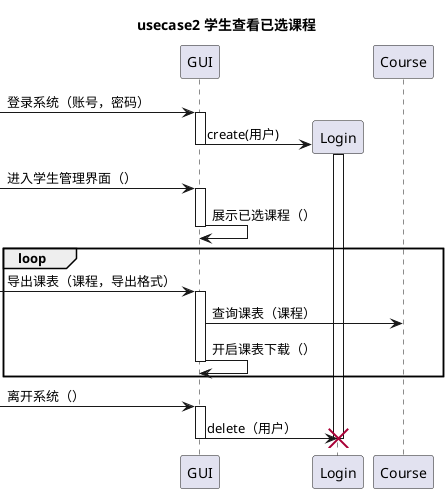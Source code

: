 @startuml
title usecase2 **学生查看已选课程**


[-> GUI : 登录系统（账号，密码）
activate GUI
create Login
GUI -> Login : create(用户)
activate Login
deactivate GUI

[-> GUI : 进入学生管理界面（）
activate GUI
GUI -> GUI : 展示已选课程（）
deactivate GUI

loop
[-> GUI : 导出课表（课程，导出格式）
activate GUI
GUI -> Course : 查询课表（课程）
GUI -> GUI : 开启课表下载（）
deactivate GUI
end

[-> GUI : 离开系统（）
activate GUI

GUI -> Login : delete（用户）
destroy Login
deactivate GUI
@enduml